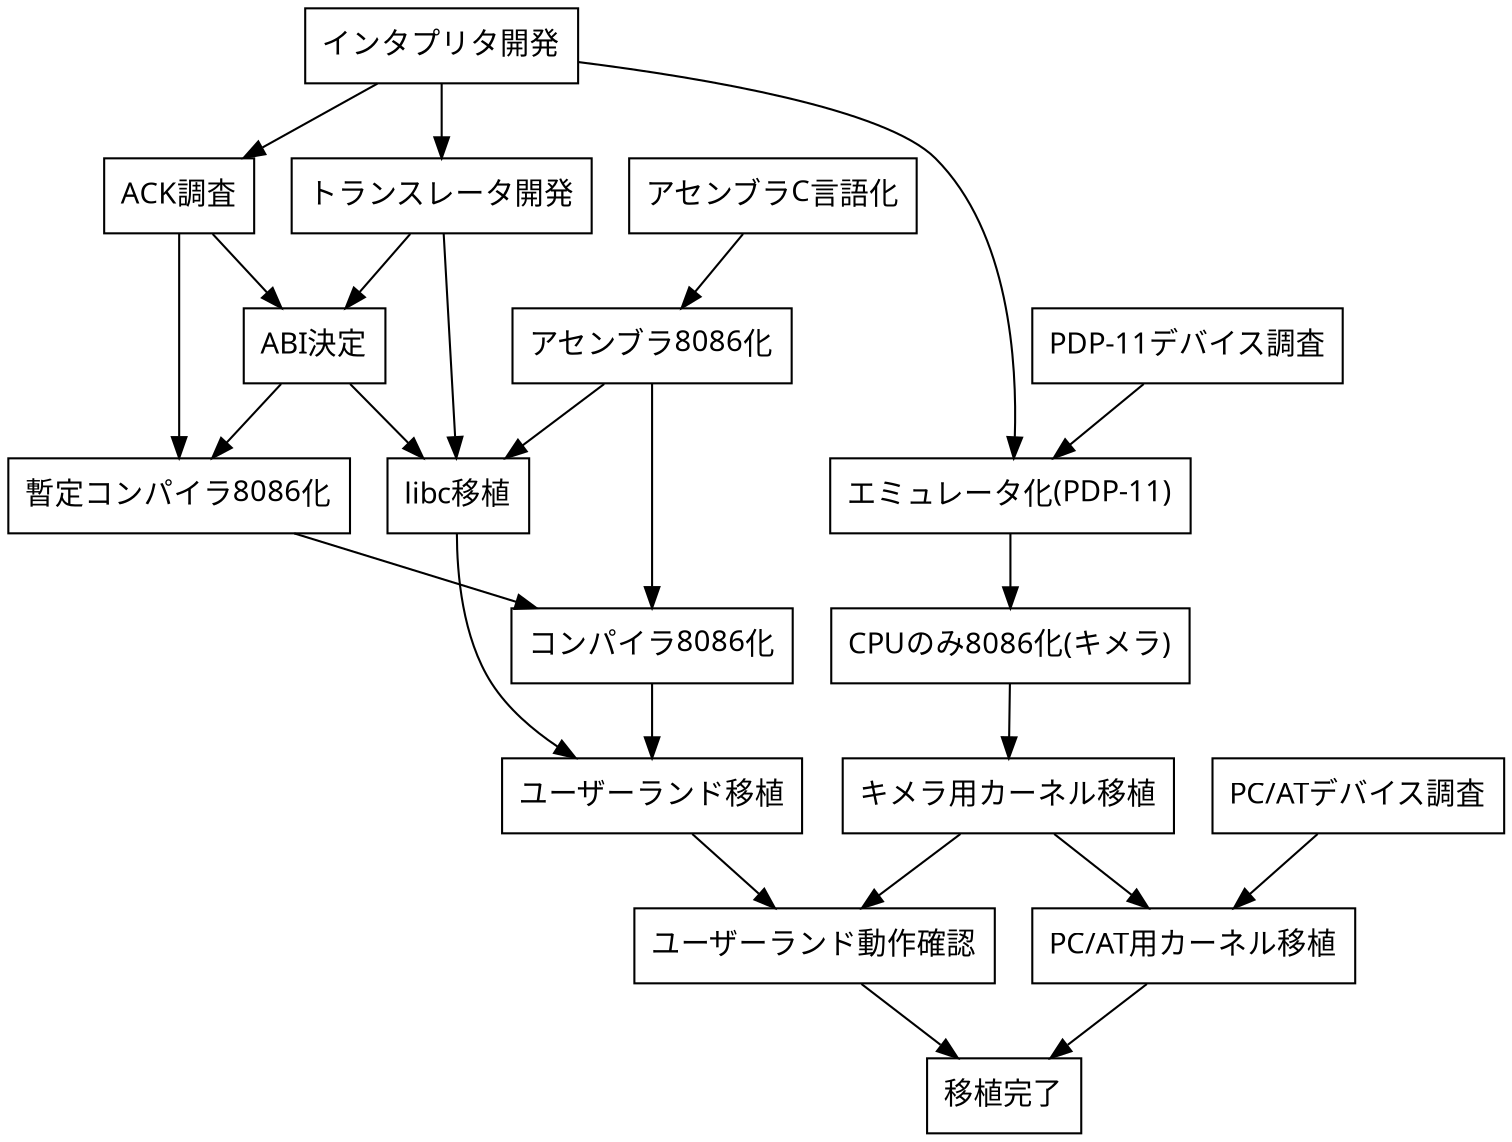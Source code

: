 digraph i8086v6 {
	node [fontname="meiryo", shape=box]
	edge [fontname="meiryo"]

	interp [label="インタプリタ開発"]
	trans [label="トランスレータ開発"]
	ack [label="ACK調査"]
	abi [label="ABI決定"]
	libc [label="libc移植"]
	user [label="ユーザーランド移植"]
	cc_ack [label="暫定コンパイラ8086化"]
	cc [label="コンパイラ8086化"]
	as1 [label="アセンブラC言語化"]
	as2 [label="アセンブラ8086化"]
	dev_pdp [label="PDP-11デバイス調査"]
	emu_pdp [label="エミュレータ化(PDP-11)"]
	emu_chi [label="CPUのみ8086化(キメラ)"]
	kern_chi [label="キメラ用カーネル移植"]
	dev_at [label="PC/ATデバイス調査"]
	kern_at [label="PC/AT用カーネル移植"]
	run_user [label="ユーザーランド動作確認"]
	done [label="移植完了"]

	interp -> trans
	interp -> ack
	ack -> abi
	ack -> cc_ack
	cc_ack -> cc
	trans -> abi
	trans -> libc
	abi -> cc_ack
	abi -> libc
	as1 -> as2
	as2 -> libc
	as2 -> cc
	libc -> user
	cc -> user
	interp -> emu_pdp
	dev_pdp -> emu_pdp
	emu_pdp -> emu_chi
	emu_chi -> kern_chi
	kern_chi -> kern_at
	kern_chi -> run_user
	user -> run_user
	dev_at -> kern_at
	run_user -> done
	kern_at -> done
}
